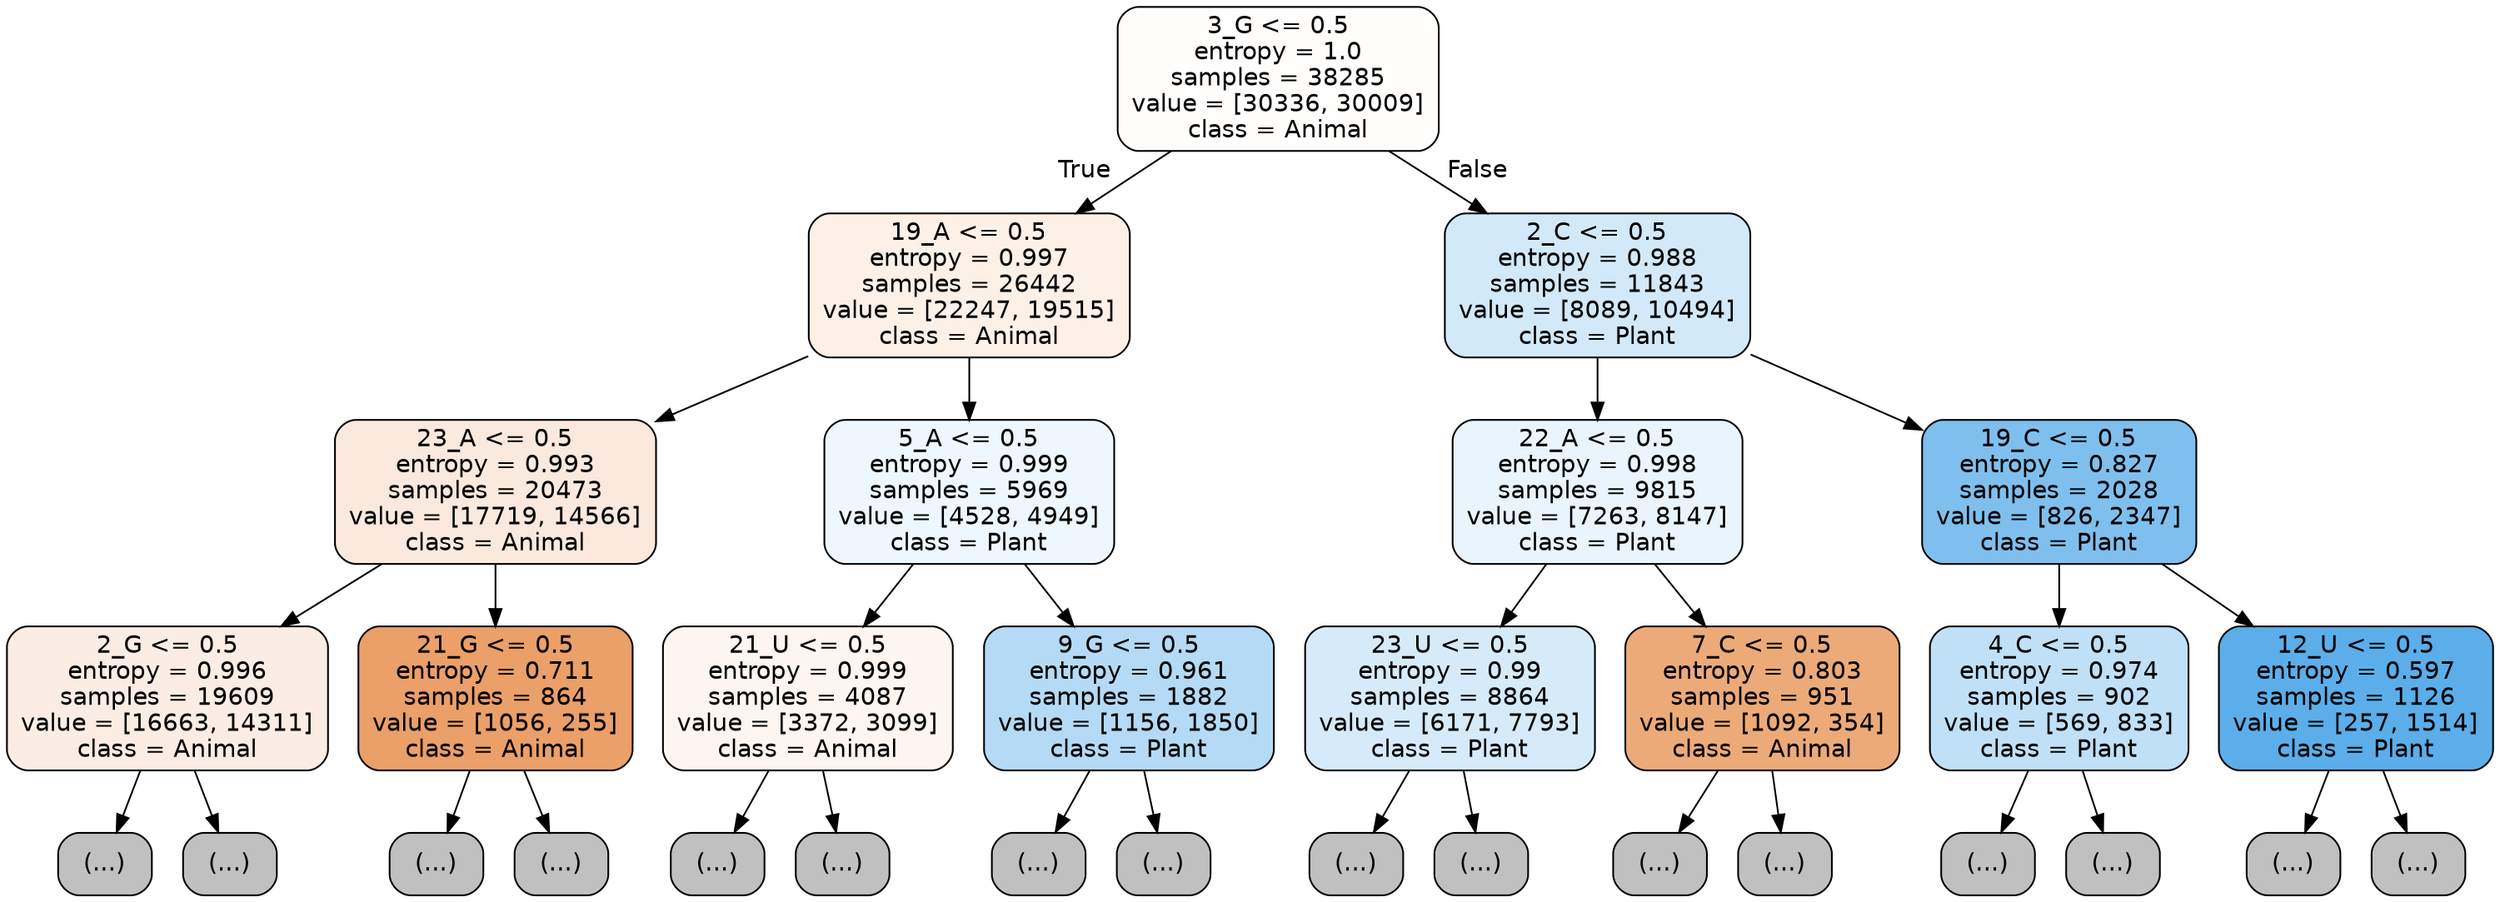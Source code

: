 digraph Tree {
node [shape=box, style="filled, rounded", color="black", fontname="helvetica"] ;
edge [fontname="helvetica"] ;
0 [label="3_G <= 0.5\nentropy = 1.0\nsamples = 38285\nvalue = [30336, 30009]\nclass = Animal", fillcolor="#fffefd"] ;
1 [label="19_A <= 0.5\nentropy = 0.997\nsamples = 26442\nvalue = [22247, 19515]\nclass = Animal", fillcolor="#fcf0e7"] ;
0 -> 1 [labeldistance=2.5, labelangle=45, headlabel="True"] ;
2 [label="23_A <= 0.5\nentropy = 0.993\nsamples = 20473\nvalue = [17719, 14566]\nclass = Animal", fillcolor="#fae9dc"] ;
1 -> 2 ;
3 [label="2_G <= 0.5\nentropy = 0.996\nsamples = 19609\nvalue = [16663, 14311]\nclass = Animal", fillcolor="#fbede3"] ;
2 -> 3 ;
4 [label="(...)", fillcolor="#C0C0C0"] ;
3 -> 4 ;
6527 [label="(...)", fillcolor="#C0C0C0"] ;
3 -> 6527 ;
9030 [label="21_G <= 0.5\nentropy = 0.711\nsamples = 864\nvalue = [1056, 255]\nclass = Animal", fillcolor="#eb9f69"] ;
2 -> 9030 ;
9031 [label="(...)", fillcolor="#C0C0C0"] ;
9030 -> 9031 ;
9308 [label="(...)", fillcolor="#C0C0C0"] ;
9030 -> 9308 ;
9407 [label="5_A <= 0.5\nentropy = 0.999\nsamples = 5969\nvalue = [4528, 4949]\nclass = Plant", fillcolor="#eef7fd"] ;
1 -> 9407 ;
9408 [label="21_U <= 0.5\nentropy = 0.999\nsamples = 4087\nvalue = [3372, 3099]\nclass = Animal", fillcolor="#fdf5ef"] ;
9407 -> 9408 ;
9409 [label="(...)", fillcolor="#C0C0C0"] ;
9408 -> 9409 ;
11044 [label="(...)", fillcolor="#C0C0C0"] ;
9408 -> 11044 ;
11481 [label="9_G <= 0.5\nentropy = 0.961\nsamples = 1882\nvalue = [1156, 1850]\nclass = Plant", fillcolor="#b5daf5"] ;
9407 -> 11481 ;
11482 [label="(...)", fillcolor="#C0C0C0"] ;
11481 -> 11482 ;
11963 [label="(...)", fillcolor="#C0C0C0"] ;
11481 -> 11963 ;
12122 [label="2_C <= 0.5\nentropy = 0.988\nsamples = 11843\nvalue = [8089, 10494]\nclass = Plant", fillcolor="#d2e9f9"] ;
0 -> 12122 [labeldistance=2.5, labelangle=-45, headlabel="False"] ;
12123 [label="22_A <= 0.5\nentropy = 0.998\nsamples = 9815\nvalue = [7263, 8147]\nclass = Plant", fillcolor="#eaf4fc"] ;
12122 -> 12123 ;
12124 [label="23_U <= 0.5\nentropy = 0.99\nsamples = 8864\nvalue = [6171, 7793]\nclass = Plant", fillcolor="#d6ebfa"] ;
12123 -> 12124 ;
12125 [label="(...)", fillcolor="#C0C0C0"] ;
12124 -> 12125 ;
15658 [label="(...)", fillcolor="#C0C0C0"] ;
12124 -> 15658 ;
15759 [label="7_C <= 0.5\nentropy = 0.803\nsamples = 951\nvalue = [1092, 354]\nclass = Animal", fillcolor="#edaa79"] ;
12123 -> 15759 ;
15760 [label="(...)", fillcolor="#C0C0C0"] ;
15759 -> 15760 ;
16139 [label="(...)", fillcolor="#C0C0C0"] ;
15759 -> 16139 ;
16248 [label="19_C <= 0.5\nentropy = 0.827\nsamples = 2028\nvalue = [826, 2347]\nclass = Plant", fillcolor="#7fbfee"] ;
12122 -> 16248 ;
16249 [label="4_C <= 0.5\nentropy = 0.974\nsamples = 902\nvalue = [569, 833]\nclass = Plant", fillcolor="#c0e0f7"] ;
16248 -> 16249 ;
16250 [label="(...)", fillcolor="#C0C0C0"] ;
16249 -> 16250 ;
16625 [label="(...)", fillcolor="#C0C0C0"] ;
16249 -> 16625 ;
16730 [label="12_U <= 0.5\nentropy = 0.597\nsamples = 1126\nvalue = [257, 1514]\nclass = Plant", fillcolor="#5baee9"] ;
16248 -> 16730 ;
16731 [label="(...)", fillcolor="#C0C0C0"] ;
16730 -> 16731 ;
16850 [label="(...)", fillcolor="#C0C0C0"] ;
16730 -> 16850 ;
}